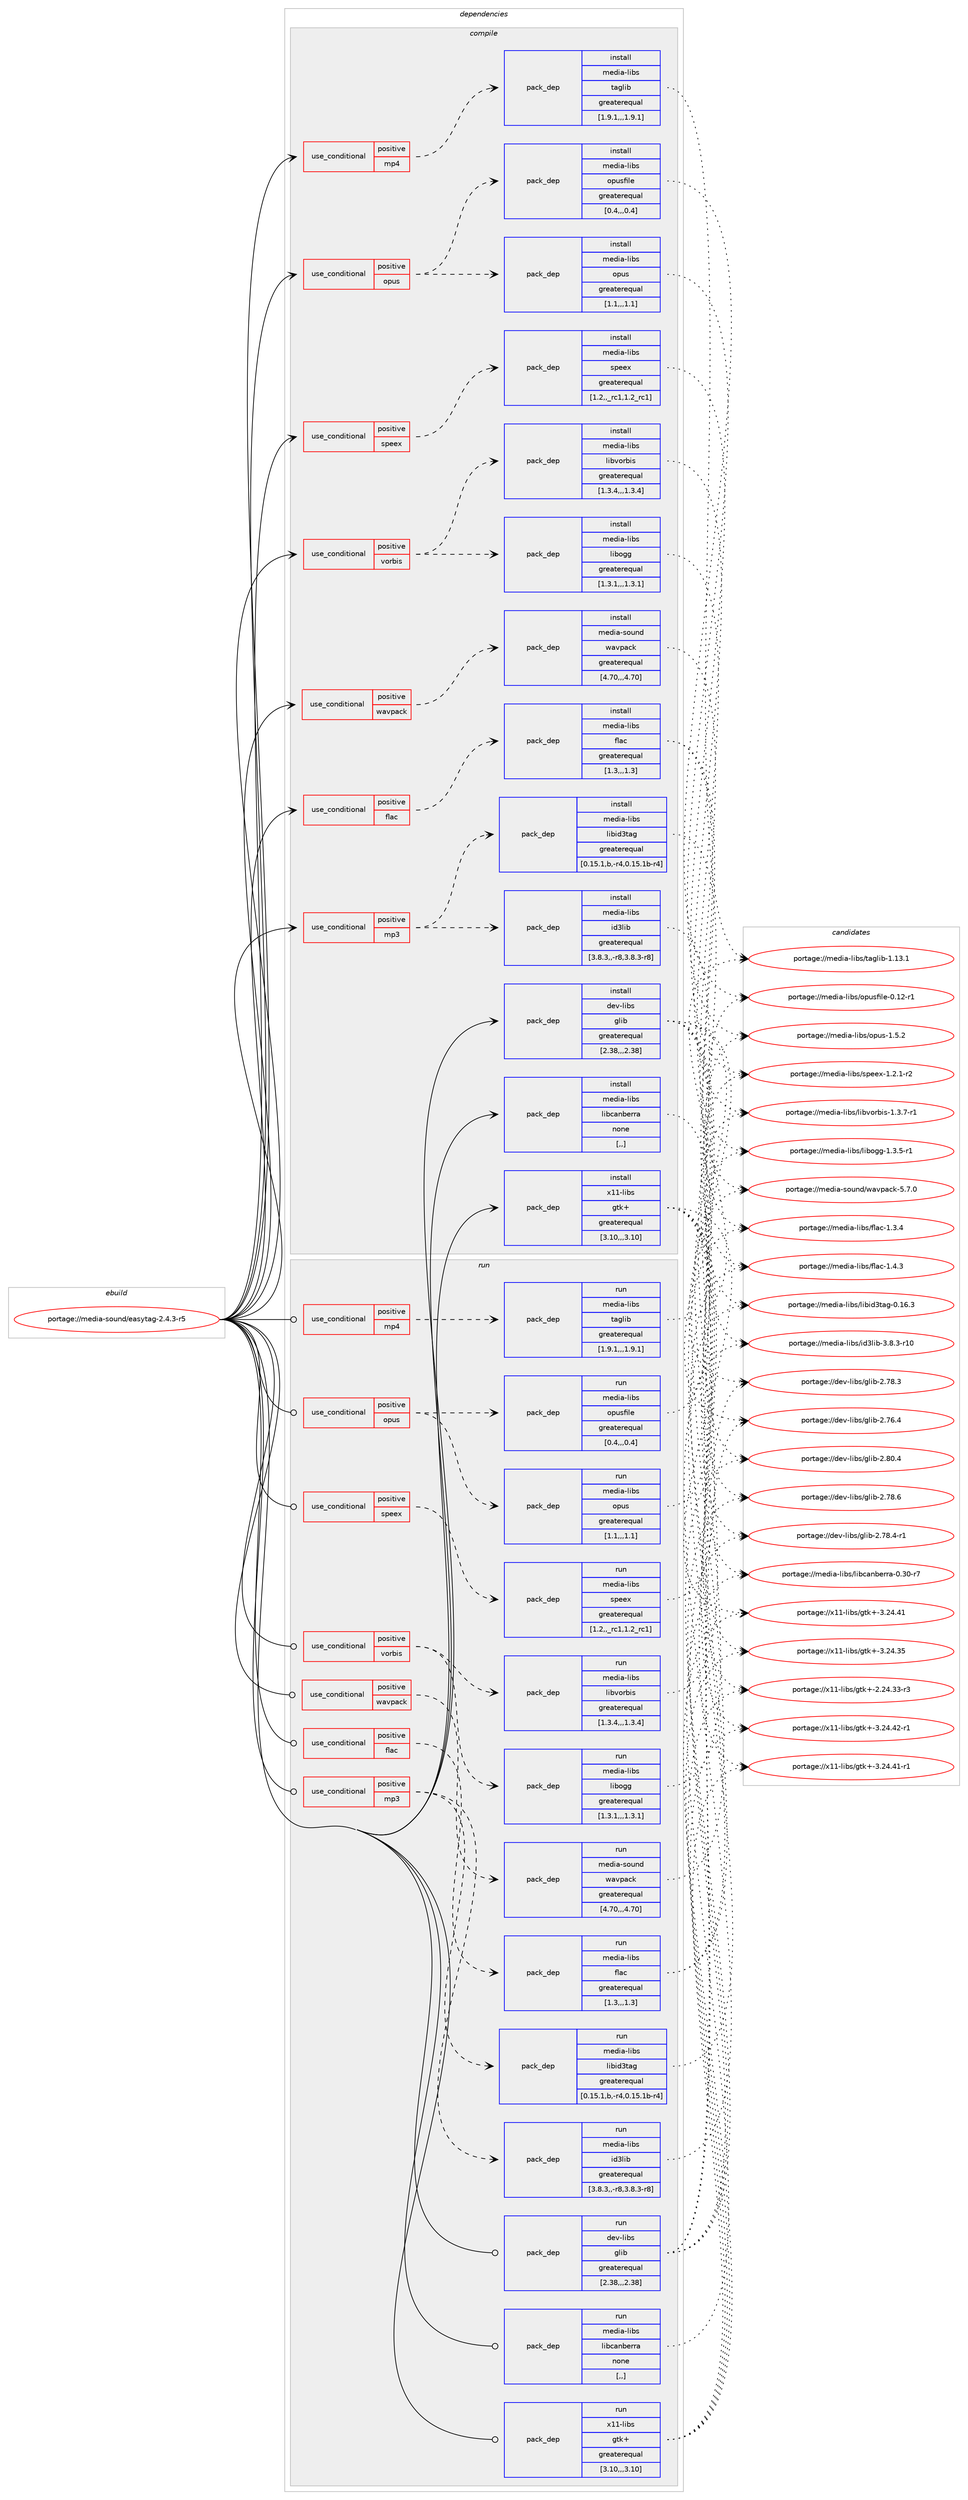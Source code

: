 digraph prolog {

# *************
# Graph options
# *************

newrank=true;
concentrate=true;
compound=true;
graph [rankdir=LR,fontname=Helvetica,fontsize=10,ranksep=1.5];#, ranksep=2.5, nodesep=0.2];
edge  [arrowhead=vee];
node  [fontname=Helvetica,fontsize=10];

# **********
# The ebuild
# **********

subgraph cluster_leftcol {
color=gray;
label=<<i>ebuild</i>>;
id [label="portage://media-sound/easytag-2.4.3-r5", color=red, width=4, href="../media-sound/easytag-2.4.3-r5.svg"];
}

# ****************
# The dependencies
# ****************

subgraph cluster_midcol {
color=gray;
label=<<i>dependencies</i>>;
subgraph cluster_compile {
fillcolor="#eeeeee";
style=filled;
label=<<i>compile</i>>;
subgraph cond213225 {
dependency824791 [label=<<TABLE BORDER="0" CELLBORDER="1" CELLSPACING="0" CELLPADDING="4"><TR><TD ROWSPAN="3" CELLPADDING="10">use_conditional</TD></TR><TR><TD>positive</TD></TR><TR><TD>flac</TD></TR></TABLE>>, shape=none, color=red];
subgraph pack605352 {
dependency824792 [label=<<TABLE BORDER="0" CELLBORDER="1" CELLSPACING="0" CELLPADDING="4" WIDTH="220"><TR><TD ROWSPAN="6" CELLPADDING="30">pack_dep</TD></TR><TR><TD WIDTH="110">install</TD></TR><TR><TD>media-libs</TD></TR><TR><TD>flac</TD></TR><TR><TD>greaterequal</TD></TR><TR><TD>[1.3,,,1.3]</TD></TR></TABLE>>, shape=none, color=blue];
}
dependency824791:e -> dependency824792:w [weight=20,style="dashed",arrowhead="vee"];
}
id:e -> dependency824791:w [weight=20,style="solid",arrowhead="vee"];
subgraph cond213226 {
dependency824793 [label=<<TABLE BORDER="0" CELLBORDER="1" CELLSPACING="0" CELLPADDING="4"><TR><TD ROWSPAN="3" CELLPADDING="10">use_conditional</TD></TR><TR><TD>positive</TD></TR><TR><TD>mp3</TD></TR></TABLE>>, shape=none, color=red];
subgraph pack605353 {
dependency824794 [label=<<TABLE BORDER="0" CELLBORDER="1" CELLSPACING="0" CELLPADDING="4" WIDTH="220"><TR><TD ROWSPAN="6" CELLPADDING="30">pack_dep</TD></TR><TR><TD WIDTH="110">install</TD></TR><TR><TD>media-libs</TD></TR><TR><TD>id3lib</TD></TR><TR><TD>greaterequal</TD></TR><TR><TD>[3.8.3,,-r8,3.8.3-r8]</TD></TR></TABLE>>, shape=none, color=blue];
}
dependency824793:e -> dependency824794:w [weight=20,style="dashed",arrowhead="vee"];
subgraph pack605354 {
dependency824795 [label=<<TABLE BORDER="0" CELLBORDER="1" CELLSPACING="0" CELLPADDING="4" WIDTH="220"><TR><TD ROWSPAN="6" CELLPADDING="30">pack_dep</TD></TR><TR><TD WIDTH="110">install</TD></TR><TR><TD>media-libs</TD></TR><TR><TD>libid3tag</TD></TR><TR><TD>greaterequal</TD></TR><TR><TD>[0.15.1,b,-r4,0.15.1b-r4]</TD></TR></TABLE>>, shape=none, color=blue];
}
dependency824793:e -> dependency824795:w [weight=20,style="dashed",arrowhead="vee"];
}
id:e -> dependency824793:w [weight=20,style="solid",arrowhead="vee"];
subgraph cond213227 {
dependency824796 [label=<<TABLE BORDER="0" CELLBORDER="1" CELLSPACING="0" CELLPADDING="4"><TR><TD ROWSPAN="3" CELLPADDING="10">use_conditional</TD></TR><TR><TD>positive</TD></TR><TR><TD>mp4</TD></TR></TABLE>>, shape=none, color=red];
subgraph pack605355 {
dependency824797 [label=<<TABLE BORDER="0" CELLBORDER="1" CELLSPACING="0" CELLPADDING="4" WIDTH="220"><TR><TD ROWSPAN="6" CELLPADDING="30">pack_dep</TD></TR><TR><TD WIDTH="110">install</TD></TR><TR><TD>media-libs</TD></TR><TR><TD>taglib</TD></TR><TR><TD>greaterequal</TD></TR><TR><TD>[1.9.1,,,1.9.1]</TD></TR></TABLE>>, shape=none, color=blue];
}
dependency824796:e -> dependency824797:w [weight=20,style="dashed",arrowhead="vee"];
}
id:e -> dependency824796:w [weight=20,style="solid",arrowhead="vee"];
subgraph cond213228 {
dependency824798 [label=<<TABLE BORDER="0" CELLBORDER="1" CELLSPACING="0" CELLPADDING="4"><TR><TD ROWSPAN="3" CELLPADDING="10">use_conditional</TD></TR><TR><TD>positive</TD></TR><TR><TD>opus</TD></TR></TABLE>>, shape=none, color=red];
subgraph pack605356 {
dependency824799 [label=<<TABLE BORDER="0" CELLBORDER="1" CELLSPACING="0" CELLPADDING="4" WIDTH="220"><TR><TD ROWSPAN="6" CELLPADDING="30">pack_dep</TD></TR><TR><TD WIDTH="110">install</TD></TR><TR><TD>media-libs</TD></TR><TR><TD>opus</TD></TR><TR><TD>greaterequal</TD></TR><TR><TD>[1.1,,,1.1]</TD></TR></TABLE>>, shape=none, color=blue];
}
dependency824798:e -> dependency824799:w [weight=20,style="dashed",arrowhead="vee"];
subgraph pack605357 {
dependency824800 [label=<<TABLE BORDER="0" CELLBORDER="1" CELLSPACING="0" CELLPADDING="4" WIDTH="220"><TR><TD ROWSPAN="6" CELLPADDING="30">pack_dep</TD></TR><TR><TD WIDTH="110">install</TD></TR><TR><TD>media-libs</TD></TR><TR><TD>opusfile</TD></TR><TR><TD>greaterequal</TD></TR><TR><TD>[0.4,,,0.4]</TD></TR></TABLE>>, shape=none, color=blue];
}
dependency824798:e -> dependency824800:w [weight=20,style="dashed",arrowhead="vee"];
}
id:e -> dependency824798:w [weight=20,style="solid",arrowhead="vee"];
subgraph cond213229 {
dependency824801 [label=<<TABLE BORDER="0" CELLBORDER="1" CELLSPACING="0" CELLPADDING="4"><TR><TD ROWSPAN="3" CELLPADDING="10">use_conditional</TD></TR><TR><TD>positive</TD></TR><TR><TD>speex</TD></TR></TABLE>>, shape=none, color=red];
subgraph pack605358 {
dependency824802 [label=<<TABLE BORDER="0" CELLBORDER="1" CELLSPACING="0" CELLPADDING="4" WIDTH="220"><TR><TD ROWSPAN="6" CELLPADDING="30">pack_dep</TD></TR><TR><TD WIDTH="110">install</TD></TR><TR><TD>media-libs</TD></TR><TR><TD>speex</TD></TR><TR><TD>greaterequal</TD></TR><TR><TD>[1.2,,_rc1,1.2_rc1]</TD></TR></TABLE>>, shape=none, color=blue];
}
dependency824801:e -> dependency824802:w [weight=20,style="dashed",arrowhead="vee"];
}
id:e -> dependency824801:w [weight=20,style="solid",arrowhead="vee"];
subgraph cond213230 {
dependency824803 [label=<<TABLE BORDER="0" CELLBORDER="1" CELLSPACING="0" CELLPADDING="4"><TR><TD ROWSPAN="3" CELLPADDING="10">use_conditional</TD></TR><TR><TD>positive</TD></TR><TR><TD>vorbis</TD></TR></TABLE>>, shape=none, color=red];
subgraph pack605359 {
dependency824804 [label=<<TABLE BORDER="0" CELLBORDER="1" CELLSPACING="0" CELLPADDING="4" WIDTH="220"><TR><TD ROWSPAN="6" CELLPADDING="30">pack_dep</TD></TR><TR><TD WIDTH="110">install</TD></TR><TR><TD>media-libs</TD></TR><TR><TD>libogg</TD></TR><TR><TD>greaterequal</TD></TR><TR><TD>[1.3.1,,,1.3.1]</TD></TR></TABLE>>, shape=none, color=blue];
}
dependency824803:e -> dependency824804:w [weight=20,style="dashed",arrowhead="vee"];
subgraph pack605360 {
dependency824805 [label=<<TABLE BORDER="0" CELLBORDER="1" CELLSPACING="0" CELLPADDING="4" WIDTH="220"><TR><TD ROWSPAN="6" CELLPADDING="30">pack_dep</TD></TR><TR><TD WIDTH="110">install</TD></TR><TR><TD>media-libs</TD></TR><TR><TD>libvorbis</TD></TR><TR><TD>greaterequal</TD></TR><TR><TD>[1.3.4,,,1.3.4]</TD></TR></TABLE>>, shape=none, color=blue];
}
dependency824803:e -> dependency824805:w [weight=20,style="dashed",arrowhead="vee"];
}
id:e -> dependency824803:w [weight=20,style="solid",arrowhead="vee"];
subgraph cond213231 {
dependency824806 [label=<<TABLE BORDER="0" CELLBORDER="1" CELLSPACING="0" CELLPADDING="4"><TR><TD ROWSPAN="3" CELLPADDING="10">use_conditional</TD></TR><TR><TD>positive</TD></TR><TR><TD>wavpack</TD></TR></TABLE>>, shape=none, color=red];
subgraph pack605361 {
dependency824807 [label=<<TABLE BORDER="0" CELLBORDER="1" CELLSPACING="0" CELLPADDING="4" WIDTH="220"><TR><TD ROWSPAN="6" CELLPADDING="30">pack_dep</TD></TR><TR><TD WIDTH="110">install</TD></TR><TR><TD>media-sound</TD></TR><TR><TD>wavpack</TD></TR><TR><TD>greaterequal</TD></TR><TR><TD>[4.70,,,4.70]</TD></TR></TABLE>>, shape=none, color=blue];
}
dependency824806:e -> dependency824807:w [weight=20,style="dashed",arrowhead="vee"];
}
id:e -> dependency824806:w [weight=20,style="solid",arrowhead="vee"];
subgraph pack605362 {
dependency824808 [label=<<TABLE BORDER="0" CELLBORDER="1" CELLSPACING="0" CELLPADDING="4" WIDTH="220"><TR><TD ROWSPAN="6" CELLPADDING="30">pack_dep</TD></TR><TR><TD WIDTH="110">install</TD></TR><TR><TD>dev-libs</TD></TR><TR><TD>glib</TD></TR><TR><TD>greaterequal</TD></TR><TR><TD>[2.38,,,2.38]</TD></TR></TABLE>>, shape=none, color=blue];
}
id:e -> dependency824808:w [weight=20,style="solid",arrowhead="vee"];
subgraph pack605363 {
dependency824809 [label=<<TABLE BORDER="0" CELLBORDER="1" CELLSPACING="0" CELLPADDING="4" WIDTH="220"><TR><TD ROWSPAN="6" CELLPADDING="30">pack_dep</TD></TR><TR><TD WIDTH="110">install</TD></TR><TR><TD>media-libs</TD></TR><TR><TD>libcanberra</TD></TR><TR><TD>none</TD></TR><TR><TD>[,,]</TD></TR></TABLE>>, shape=none, color=blue];
}
id:e -> dependency824809:w [weight=20,style="solid",arrowhead="vee"];
subgraph pack605364 {
dependency824810 [label=<<TABLE BORDER="0" CELLBORDER="1" CELLSPACING="0" CELLPADDING="4" WIDTH="220"><TR><TD ROWSPAN="6" CELLPADDING="30">pack_dep</TD></TR><TR><TD WIDTH="110">install</TD></TR><TR><TD>x11-libs</TD></TR><TR><TD>gtk+</TD></TR><TR><TD>greaterequal</TD></TR><TR><TD>[3.10,,,3.10]</TD></TR></TABLE>>, shape=none, color=blue];
}
id:e -> dependency824810:w [weight=20,style="solid",arrowhead="vee"];
}
subgraph cluster_compileandrun {
fillcolor="#eeeeee";
style=filled;
label=<<i>compile and run</i>>;
}
subgraph cluster_run {
fillcolor="#eeeeee";
style=filled;
label=<<i>run</i>>;
subgraph cond213232 {
dependency824811 [label=<<TABLE BORDER="0" CELLBORDER="1" CELLSPACING="0" CELLPADDING="4"><TR><TD ROWSPAN="3" CELLPADDING="10">use_conditional</TD></TR><TR><TD>positive</TD></TR><TR><TD>flac</TD></TR></TABLE>>, shape=none, color=red];
subgraph pack605365 {
dependency824812 [label=<<TABLE BORDER="0" CELLBORDER="1" CELLSPACING="0" CELLPADDING="4" WIDTH="220"><TR><TD ROWSPAN="6" CELLPADDING="30">pack_dep</TD></TR><TR><TD WIDTH="110">run</TD></TR><TR><TD>media-libs</TD></TR><TR><TD>flac</TD></TR><TR><TD>greaterequal</TD></TR><TR><TD>[1.3,,,1.3]</TD></TR></TABLE>>, shape=none, color=blue];
}
dependency824811:e -> dependency824812:w [weight=20,style="dashed",arrowhead="vee"];
}
id:e -> dependency824811:w [weight=20,style="solid",arrowhead="odot"];
subgraph cond213233 {
dependency824813 [label=<<TABLE BORDER="0" CELLBORDER="1" CELLSPACING="0" CELLPADDING="4"><TR><TD ROWSPAN="3" CELLPADDING="10">use_conditional</TD></TR><TR><TD>positive</TD></TR><TR><TD>mp3</TD></TR></TABLE>>, shape=none, color=red];
subgraph pack605366 {
dependency824814 [label=<<TABLE BORDER="0" CELLBORDER="1" CELLSPACING="0" CELLPADDING="4" WIDTH="220"><TR><TD ROWSPAN="6" CELLPADDING="30">pack_dep</TD></TR><TR><TD WIDTH="110">run</TD></TR><TR><TD>media-libs</TD></TR><TR><TD>id3lib</TD></TR><TR><TD>greaterequal</TD></TR><TR><TD>[3.8.3,,-r8,3.8.3-r8]</TD></TR></TABLE>>, shape=none, color=blue];
}
dependency824813:e -> dependency824814:w [weight=20,style="dashed",arrowhead="vee"];
subgraph pack605367 {
dependency824815 [label=<<TABLE BORDER="0" CELLBORDER="1" CELLSPACING="0" CELLPADDING="4" WIDTH="220"><TR><TD ROWSPAN="6" CELLPADDING="30">pack_dep</TD></TR><TR><TD WIDTH="110">run</TD></TR><TR><TD>media-libs</TD></TR><TR><TD>libid3tag</TD></TR><TR><TD>greaterequal</TD></TR><TR><TD>[0.15.1,b,-r4,0.15.1b-r4]</TD></TR></TABLE>>, shape=none, color=blue];
}
dependency824813:e -> dependency824815:w [weight=20,style="dashed",arrowhead="vee"];
}
id:e -> dependency824813:w [weight=20,style="solid",arrowhead="odot"];
subgraph cond213234 {
dependency824816 [label=<<TABLE BORDER="0" CELLBORDER="1" CELLSPACING="0" CELLPADDING="4"><TR><TD ROWSPAN="3" CELLPADDING="10">use_conditional</TD></TR><TR><TD>positive</TD></TR><TR><TD>mp4</TD></TR></TABLE>>, shape=none, color=red];
subgraph pack605368 {
dependency824817 [label=<<TABLE BORDER="0" CELLBORDER="1" CELLSPACING="0" CELLPADDING="4" WIDTH="220"><TR><TD ROWSPAN="6" CELLPADDING="30">pack_dep</TD></TR><TR><TD WIDTH="110">run</TD></TR><TR><TD>media-libs</TD></TR><TR><TD>taglib</TD></TR><TR><TD>greaterequal</TD></TR><TR><TD>[1.9.1,,,1.9.1]</TD></TR></TABLE>>, shape=none, color=blue];
}
dependency824816:e -> dependency824817:w [weight=20,style="dashed",arrowhead="vee"];
}
id:e -> dependency824816:w [weight=20,style="solid",arrowhead="odot"];
subgraph cond213235 {
dependency824818 [label=<<TABLE BORDER="0" CELLBORDER="1" CELLSPACING="0" CELLPADDING="4"><TR><TD ROWSPAN="3" CELLPADDING="10">use_conditional</TD></TR><TR><TD>positive</TD></TR><TR><TD>opus</TD></TR></TABLE>>, shape=none, color=red];
subgraph pack605369 {
dependency824819 [label=<<TABLE BORDER="0" CELLBORDER="1" CELLSPACING="0" CELLPADDING="4" WIDTH="220"><TR><TD ROWSPAN="6" CELLPADDING="30">pack_dep</TD></TR><TR><TD WIDTH="110">run</TD></TR><TR><TD>media-libs</TD></TR><TR><TD>opus</TD></TR><TR><TD>greaterequal</TD></TR><TR><TD>[1.1,,,1.1]</TD></TR></TABLE>>, shape=none, color=blue];
}
dependency824818:e -> dependency824819:w [weight=20,style="dashed",arrowhead="vee"];
subgraph pack605370 {
dependency824820 [label=<<TABLE BORDER="0" CELLBORDER="1" CELLSPACING="0" CELLPADDING="4" WIDTH="220"><TR><TD ROWSPAN="6" CELLPADDING="30">pack_dep</TD></TR><TR><TD WIDTH="110">run</TD></TR><TR><TD>media-libs</TD></TR><TR><TD>opusfile</TD></TR><TR><TD>greaterequal</TD></TR><TR><TD>[0.4,,,0.4]</TD></TR></TABLE>>, shape=none, color=blue];
}
dependency824818:e -> dependency824820:w [weight=20,style="dashed",arrowhead="vee"];
}
id:e -> dependency824818:w [weight=20,style="solid",arrowhead="odot"];
subgraph cond213236 {
dependency824821 [label=<<TABLE BORDER="0" CELLBORDER="1" CELLSPACING="0" CELLPADDING="4"><TR><TD ROWSPAN="3" CELLPADDING="10">use_conditional</TD></TR><TR><TD>positive</TD></TR><TR><TD>speex</TD></TR></TABLE>>, shape=none, color=red];
subgraph pack605371 {
dependency824822 [label=<<TABLE BORDER="0" CELLBORDER="1" CELLSPACING="0" CELLPADDING="4" WIDTH="220"><TR><TD ROWSPAN="6" CELLPADDING="30">pack_dep</TD></TR><TR><TD WIDTH="110">run</TD></TR><TR><TD>media-libs</TD></TR><TR><TD>speex</TD></TR><TR><TD>greaterequal</TD></TR><TR><TD>[1.2,,_rc1,1.2_rc1]</TD></TR></TABLE>>, shape=none, color=blue];
}
dependency824821:e -> dependency824822:w [weight=20,style="dashed",arrowhead="vee"];
}
id:e -> dependency824821:w [weight=20,style="solid",arrowhead="odot"];
subgraph cond213237 {
dependency824823 [label=<<TABLE BORDER="0" CELLBORDER="1" CELLSPACING="0" CELLPADDING="4"><TR><TD ROWSPAN="3" CELLPADDING="10">use_conditional</TD></TR><TR><TD>positive</TD></TR><TR><TD>vorbis</TD></TR></TABLE>>, shape=none, color=red];
subgraph pack605372 {
dependency824824 [label=<<TABLE BORDER="0" CELLBORDER="1" CELLSPACING="0" CELLPADDING="4" WIDTH="220"><TR><TD ROWSPAN="6" CELLPADDING="30">pack_dep</TD></TR><TR><TD WIDTH="110">run</TD></TR><TR><TD>media-libs</TD></TR><TR><TD>libogg</TD></TR><TR><TD>greaterequal</TD></TR><TR><TD>[1.3.1,,,1.3.1]</TD></TR></TABLE>>, shape=none, color=blue];
}
dependency824823:e -> dependency824824:w [weight=20,style="dashed",arrowhead="vee"];
subgraph pack605373 {
dependency824825 [label=<<TABLE BORDER="0" CELLBORDER="1" CELLSPACING="0" CELLPADDING="4" WIDTH="220"><TR><TD ROWSPAN="6" CELLPADDING="30">pack_dep</TD></TR><TR><TD WIDTH="110">run</TD></TR><TR><TD>media-libs</TD></TR><TR><TD>libvorbis</TD></TR><TR><TD>greaterequal</TD></TR><TR><TD>[1.3.4,,,1.3.4]</TD></TR></TABLE>>, shape=none, color=blue];
}
dependency824823:e -> dependency824825:w [weight=20,style="dashed",arrowhead="vee"];
}
id:e -> dependency824823:w [weight=20,style="solid",arrowhead="odot"];
subgraph cond213238 {
dependency824826 [label=<<TABLE BORDER="0" CELLBORDER="1" CELLSPACING="0" CELLPADDING="4"><TR><TD ROWSPAN="3" CELLPADDING="10">use_conditional</TD></TR><TR><TD>positive</TD></TR><TR><TD>wavpack</TD></TR></TABLE>>, shape=none, color=red];
subgraph pack605374 {
dependency824827 [label=<<TABLE BORDER="0" CELLBORDER="1" CELLSPACING="0" CELLPADDING="4" WIDTH="220"><TR><TD ROWSPAN="6" CELLPADDING="30">pack_dep</TD></TR><TR><TD WIDTH="110">run</TD></TR><TR><TD>media-sound</TD></TR><TR><TD>wavpack</TD></TR><TR><TD>greaterequal</TD></TR><TR><TD>[4.70,,,4.70]</TD></TR></TABLE>>, shape=none, color=blue];
}
dependency824826:e -> dependency824827:w [weight=20,style="dashed",arrowhead="vee"];
}
id:e -> dependency824826:w [weight=20,style="solid",arrowhead="odot"];
subgraph pack605375 {
dependency824828 [label=<<TABLE BORDER="0" CELLBORDER="1" CELLSPACING="0" CELLPADDING="4" WIDTH="220"><TR><TD ROWSPAN="6" CELLPADDING="30">pack_dep</TD></TR><TR><TD WIDTH="110">run</TD></TR><TR><TD>dev-libs</TD></TR><TR><TD>glib</TD></TR><TR><TD>greaterequal</TD></TR><TR><TD>[2.38,,,2.38]</TD></TR></TABLE>>, shape=none, color=blue];
}
id:e -> dependency824828:w [weight=20,style="solid",arrowhead="odot"];
subgraph pack605376 {
dependency824829 [label=<<TABLE BORDER="0" CELLBORDER="1" CELLSPACING="0" CELLPADDING="4" WIDTH="220"><TR><TD ROWSPAN="6" CELLPADDING="30">pack_dep</TD></TR><TR><TD WIDTH="110">run</TD></TR><TR><TD>media-libs</TD></TR><TR><TD>libcanberra</TD></TR><TR><TD>none</TD></TR><TR><TD>[,,]</TD></TR></TABLE>>, shape=none, color=blue];
}
id:e -> dependency824829:w [weight=20,style="solid",arrowhead="odot"];
subgraph pack605377 {
dependency824830 [label=<<TABLE BORDER="0" CELLBORDER="1" CELLSPACING="0" CELLPADDING="4" WIDTH="220"><TR><TD ROWSPAN="6" CELLPADDING="30">pack_dep</TD></TR><TR><TD WIDTH="110">run</TD></TR><TR><TD>x11-libs</TD></TR><TR><TD>gtk+</TD></TR><TR><TD>greaterequal</TD></TR><TR><TD>[3.10,,,3.10]</TD></TR></TABLE>>, shape=none, color=blue];
}
id:e -> dependency824830:w [weight=20,style="solid",arrowhead="odot"];
}
}

# **************
# The candidates
# **************

subgraph cluster_choices {
rank=same;
color=gray;
label=<<i>candidates</i>>;

subgraph choice605352 {
color=black;
nodesep=1;
choice109101100105974510810598115471021089799454946524651 [label="portage://media-libs/flac-1.4.3", color=red, width=4,href="../media-libs/flac-1.4.3.svg"];
choice109101100105974510810598115471021089799454946514652 [label="portage://media-libs/flac-1.3.4", color=red, width=4,href="../media-libs/flac-1.3.4.svg"];
dependency824792:e -> choice109101100105974510810598115471021089799454946524651:w [style=dotted,weight="100"];
dependency824792:e -> choice109101100105974510810598115471021089799454946514652:w [style=dotted,weight="100"];
}
subgraph choice605353 {
color=black;
nodesep=1;
choice109101100105974510810598115471051005110810598455146564651451144948 [label="portage://media-libs/id3lib-3.8.3-r10", color=red, width=4,href="../media-libs/id3lib-3.8.3-r10.svg"];
dependency824794:e -> choice109101100105974510810598115471051005110810598455146564651451144948:w [style=dotted,weight="100"];
}
subgraph choice605354 {
color=black;
nodesep=1;
choice1091011001059745108105981154710810598105100511169710345484649544651 [label="portage://media-libs/libid3tag-0.16.3", color=red, width=4,href="../media-libs/libid3tag-0.16.3.svg"];
dependency824795:e -> choice1091011001059745108105981154710810598105100511169710345484649544651:w [style=dotted,weight="100"];
}
subgraph choice605355 {
color=black;
nodesep=1;
choice10910110010597451081059811547116971031081059845494649514649 [label="portage://media-libs/taglib-1.13.1", color=red, width=4,href="../media-libs/taglib-1.13.1.svg"];
dependency824797:e -> choice10910110010597451081059811547116971031081059845494649514649:w [style=dotted,weight="100"];
}
subgraph choice605356 {
color=black;
nodesep=1;
choice10910110010597451081059811547111112117115454946534650 [label="portage://media-libs/opus-1.5.2", color=red, width=4,href="../media-libs/opus-1.5.2.svg"];
dependency824799:e -> choice10910110010597451081059811547111112117115454946534650:w [style=dotted,weight="100"];
}
subgraph choice605357 {
color=black;
nodesep=1;
choice1091011001059745108105981154711111211711510210510810145484649504511449 [label="portage://media-libs/opusfile-0.12-r1", color=red, width=4,href="../media-libs/opusfile-0.12-r1.svg"];
dependency824800:e -> choice1091011001059745108105981154711111211711510210510810145484649504511449:w [style=dotted,weight="100"];
}
subgraph choice605358 {
color=black;
nodesep=1;
choice109101100105974510810598115471151121011011204549465046494511450 [label="portage://media-libs/speex-1.2.1-r2", color=red, width=4,href="../media-libs/speex-1.2.1-r2.svg"];
dependency824802:e -> choice109101100105974510810598115471151121011011204549465046494511450:w [style=dotted,weight="100"];
}
subgraph choice605359 {
color=black;
nodesep=1;
choice10910110010597451081059811547108105981111031034549465146534511449 [label="portage://media-libs/libogg-1.3.5-r1", color=red, width=4,href="../media-libs/libogg-1.3.5-r1.svg"];
dependency824804:e -> choice10910110010597451081059811547108105981111031034549465146534511449:w [style=dotted,weight="100"];
}
subgraph choice605360 {
color=black;
nodesep=1;
choice1091011001059745108105981154710810598118111114981051154549465146554511449 [label="portage://media-libs/libvorbis-1.3.7-r1", color=red, width=4,href="../media-libs/libvorbis-1.3.7-r1.svg"];
dependency824805:e -> choice1091011001059745108105981154710810598118111114981051154549465146554511449:w [style=dotted,weight="100"];
}
subgraph choice605361 {
color=black;
nodesep=1;
choice109101100105974511511111711010047119971181129799107455346554648 [label="portage://media-sound/wavpack-5.7.0", color=red, width=4,href="../media-sound/wavpack-5.7.0.svg"];
dependency824807:e -> choice109101100105974511511111711010047119971181129799107455346554648:w [style=dotted,weight="100"];
}
subgraph choice605362 {
color=black;
nodesep=1;
choice1001011184510810598115471031081059845504656484652 [label="portage://dev-libs/glib-2.80.4", color=red, width=4,href="../dev-libs/glib-2.80.4.svg"];
choice1001011184510810598115471031081059845504655564654 [label="portage://dev-libs/glib-2.78.6", color=red, width=4,href="../dev-libs/glib-2.78.6.svg"];
choice10010111845108105981154710310810598455046555646524511449 [label="portage://dev-libs/glib-2.78.4-r1", color=red, width=4,href="../dev-libs/glib-2.78.4-r1.svg"];
choice1001011184510810598115471031081059845504655564651 [label="portage://dev-libs/glib-2.78.3", color=red, width=4,href="../dev-libs/glib-2.78.3.svg"];
choice1001011184510810598115471031081059845504655544652 [label="portage://dev-libs/glib-2.76.4", color=red, width=4,href="../dev-libs/glib-2.76.4.svg"];
dependency824808:e -> choice1001011184510810598115471031081059845504656484652:w [style=dotted,weight="100"];
dependency824808:e -> choice1001011184510810598115471031081059845504655564654:w [style=dotted,weight="100"];
dependency824808:e -> choice10010111845108105981154710310810598455046555646524511449:w [style=dotted,weight="100"];
dependency824808:e -> choice1001011184510810598115471031081059845504655564651:w [style=dotted,weight="100"];
dependency824808:e -> choice1001011184510810598115471031081059845504655544652:w [style=dotted,weight="100"];
}
subgraph choice605363 {
color=black;
nodesep=1;
choice10910110010597451081059811547108105989997110981011141149745484651484511455 [label="portage://media-libs/libcanberra-0.30-r7", color=red, width=4,href="../media-libs/libcanberra-0.30-r7.svg"];
dependency824809:e -> choice10910110010597451081059811547108105989997110981011141149745484651484511455:w [style=dotted,weight="100"];
}
subgraph choice605364 {
color=black;
nodesep=1;
choice12049494510810598115471031161074345514650524652504511449 [label="portage://x11-libs/gtk+-3.24.42-r1", color=red, width=4,href="../x11-libs/gtk+-3.24.42-r1.svg"];
choice12049494510810598115471031161074345514650524652494511449 [label="portage://x11-libs/gtk+-3.24.41-r1", color=red, width=4,href="../x11-libs/gtk+-3.24.41-r1.svg"];
choice1204949451081059811547103116107434551465052465249 [label="portage://x11-libs/gtk+-3.24.41", color=red, width=4,href="../x11-libs/gtk+-3.24.41.svg"];
choice1204949451081059811547103116107434551465052465153 [label="portage://x11-libs/gtk+-3.24.35", color=red, width=4,href="../x11-libs/gtk+-3.24.35.svg"];
choice12049494510810598115471031161074345504650524651514511451 [label="portage://x11-libs/gtk+-2.24.33-r3", color=red, width=4,href="../x11-libs/gtk+-2.24.33-r3.svg"];
dependency824810:e -> choice12049494510810598115471031161074345514650524652504511449:w [style=dotted,weight="100"];
dependency824810:e -> choice12049494510810598115471031161074345514650524652494511449:w [style=dotted,weight="100"];
dependency824810:e -> choice1204949451081059811547103116107434551465052465249:w [style=dotted,weight="100"];
dependency824810:e -> choice1204949451081059811547103116107434551465052465153:w [style=dotted,weight="100"];
dependency824810:e -> choice12049494510810598115471031161074345504650524651514511451:w [style=dotted,weight="100"];
}
subgraph choice605365 {
color=black;
nodesep=1;
choice109101100105974510810598115471021089799454946524651 [label="portage://media-libs/flac-1.4.3", color=red, width=4,href="../media-libs/flac-1.4.3.svg"];
choice109101100105974510810598115471021089799454946514652 [label="portage://media-libs/flac-1.3.4", color=red, width=4,href="../media-libs/flac-1.3.4.svg"];
dependency824812:e -> choice109101100105974510810598115471021089799454946524651:w [style=dotted,weight="100"];
dependency824812:e -> choice109101100105974510810598115471021089799454946514652:w [style=dotted,weight="100"];
}
subgraph choice605366 {
color=black;
nodesep=1;
choice109101100105974510810598115471051005110810598455146564651451144948 [label="portage://media-libs/id3lib-3.8.3-r10", color=red, width=4,href="../media-libs/id3lib-3.8.3-r10.svg"];
dependency824814:e -> choice109101100105974510810598115471051005110810598455146564651451144948:w [style=dotted,weight="100"];
}
subgraph choice605367 {
color=black;
nodesep=1;
choice1091011001059745108105981154710810598105100511169710345484649544651 [label="portage://media-libs/libid3tag-0.16.3", color=red, width=4,href="../media-libs/libid3tag-0.16.3.svg"];
dependency824815:e -> choice1091011001059745108105981154710810598105100511169710345484649544651:w [style=dotted,weight="100"];
}
subgraph choice605368 {
color=black;
nodesep=1;
choice10910110010597451081059811547116971031081059845494649514649 [label="portage://media-libs/taglib-1.13.1", color=red, width=4,href="../media-libs/taglib-1.13.1.svg"];
dependency824817:e -> choice10910110010597451081059811547116971031081059845494649514649:w [style=dotted,weight="100"];
}
subgraph choice605369 {
color=black;
nodesep=1;
choice10910110010597451081059811547111112117115454946534650 [label="portage://media-libs/opus-1.5.2", color=red, width=4,href="../media-libs/opus-1.5.2.svg"];
dependency824819:e -> choice10910110010597451081059811547111112117115454946534650:w [style=dotted,weight="100"];
}
subgraph choice605370 {
color=black;
nodesep=1;
choice1091011001059745108105981154711111211711510210510810145484649504511449 [label="portage://media-libs/opusfile-0.12-r1", color=red, width=4,href="../media-libs/opusfile-0.12-r1.svg"];
dependency824820:e -> choice1091011001059745108105981154711111211711510210510810145484649504511449:w [style=dotted,weight="100"];
}
subgraph choice605371 {
color=black;
nodesep=1;
choice109101100105974510810598115471151121011011204549465046494511450 [label="portage://media-libs/speex-1.2.1-r2", color=red, width=4,href="../media-libs/speex-1.2.1-r2.svg"];
dependency824822:e -> choice109101100105974510810598115471151121011011204549465046494511450:w [style=dotted,weight="100"];
}
subgraph choice605372 {
color=black;
nodesep=1;
choice10910110010597451081059811547108105981111031034549465146534511449 [label="portage://media-libs/libogg-1.3.5-r1", color=red, width=4,href="../media-libs/libogg-1.3.5-r1.svg"];
dependency824824:e -> choice10910110010597451081059811547108105981111031034549465146534511449:w [style=dotted,weight="100"];
}
subgraph choice605373 {
color=black;
nodesep=1;
choice1091011001059745108105981154710810598118111114981051154549465146554511449 [label="portage://media-libs/libvorbis-1.3.7-r1", color=red, width=4,href="../media-libs/libvorbis-1.3.7-r1.svg"];
dependency824825:e -> choice1091011001059745108105981154710810598118111114981051154549465146554511449:w [style=dotted,weight="100"];
}
subgraph choice605374 {
color=black;
nodesep=1;
choice109101100105974511511111711010047119971181129799107455346554648 [label="portage://media-sound/wavpack-5.7.0", color=red, width=4,href="../media-sound/wavpack-5.7.0.svg"];
dependency824827:e -> choice109101100105974511511111711010047119971181129799107455346554648:w [style=dotted,weight="100"];
}
subgraph choice605375 {
color=black;
nodesep=1;
choice1001011184510810598115471031081059845504656484652 [label="portage://dev-libs/glib-2.80.4", color=red, width=4,href="../dev-libs/glib-2.80.4.svg"];
choice1001011184510810598115471031081059845504655564654 [label="portage://dev-libs/glib-2.78.6", color=red, width=4,href="../dev-libs/glib-2.78.6.svg"];
choice10010111845108105981154710310810598455046555646524511449 [label="portage://dev-libs/glib-2.78.4-r1", color=red, width=4,href="../dev-libs/glib-2.78.4-r1.svg"];
choice1001011184510810598115471031081059845504655564651 [label="portage://dev-libs/glib-2.78.3", color=red, width=4,href="../dev-libs/glib-2.78.3.svg"];
choice1001011184510810598115471031081059845504655544652 [label="portage://dev-libs/glib-2.76.4", color=red, width=4,href="../dev-libs/glib-2.76.4.svg"];
dependency824828:e -> choice1001011184510810598115471031081059845504656484652:w [style=dotted,weight="100"];
dependency824828:e -> choice1001011184510810598115471031081059845504655564654:w [style=dotted,weight="100"];
dependency824828:e -> choice10010111845108105981154710310810598455046555646524511449:w [style=dotted,weight="100"];
dependency824828:e -> choice1001011184510810598115471031081059845504655564651:w [style=dotted,weight="100"];
dependency824828:e -> choice1001011184510810598115471031081059845504655544652:w [style=dotted,weight="100"];
}
subgraph choice605376 {
color=black;
nodesep=1;
choice10910110010597451081059811547108105989997110981011141149745484651484511455 [label="portage://media-libs/libcanberra-0.30-r7", color=red, width=4,href="../media-libs/libcanberra-0.30-r7.svg"];
dependency824829:e -> choice10910110010597451081059811547108105989997110981011141149745484651484511455:w [style=dotted,weight="100"];
}
subgraph choice605377 {
color=black;
nodesep=1;
choice12049494510810598115471031161074345514650524652504511449 [label="portage://x11-libs/gtk+-3.24.42-r1", color=red, width=4,href="../x11-libs/gtk+-3.24.42-r1.svg"];
choice12049494510810598115471031161074345514650524652494511449 [label="portage://x11-libs/gtk+-3.24.41-r1", color=red, width=4,href="../x11-libs/gtk+-3.24.41-r1.svg"];
choice1204949451081059811547103116107434551465052465249 [label="portage://x11-libs/gtk+-3.24.41", color=red, width=4,href="../x11-libs/gtk+-3.24.41.svg"];
choice1204949451081059811547103116107434551465052465153 [label="portage://x11-libs/gtk+-3.24.35", color=red, width=4,href="../x11-libs/gtk+-3.24.35.svg"];
choice12049494510810598115471031161074345504650524651514511451 [label="portage://x11-libs/gtk+-2.24.33-r3", color=red, width=4,href="../x11-libs/gtk+-2.24.33-r3.svg"];
dependency824830:e -> choice12049494510810598115471031161074345514650524652504511449:w [style=dotted,weight="100"];
dependency824830:e -> choice12049494510810598115471031161074345514650524652494511449:w [style=dotted,weight="100"];
dependency824830:e -> choice1204949451081059811547103116107434551465052465249:w [style=dotted,weight="100"];
dependency824830:e -> choice1204949451081059811547103116107434551465052465153:w [style=dotted,weight="100"];
dependency824830:e -> choice12049494510810598115471031161074345504650524651514511451:w [style=dotted,weight="100"];
}
}

}
